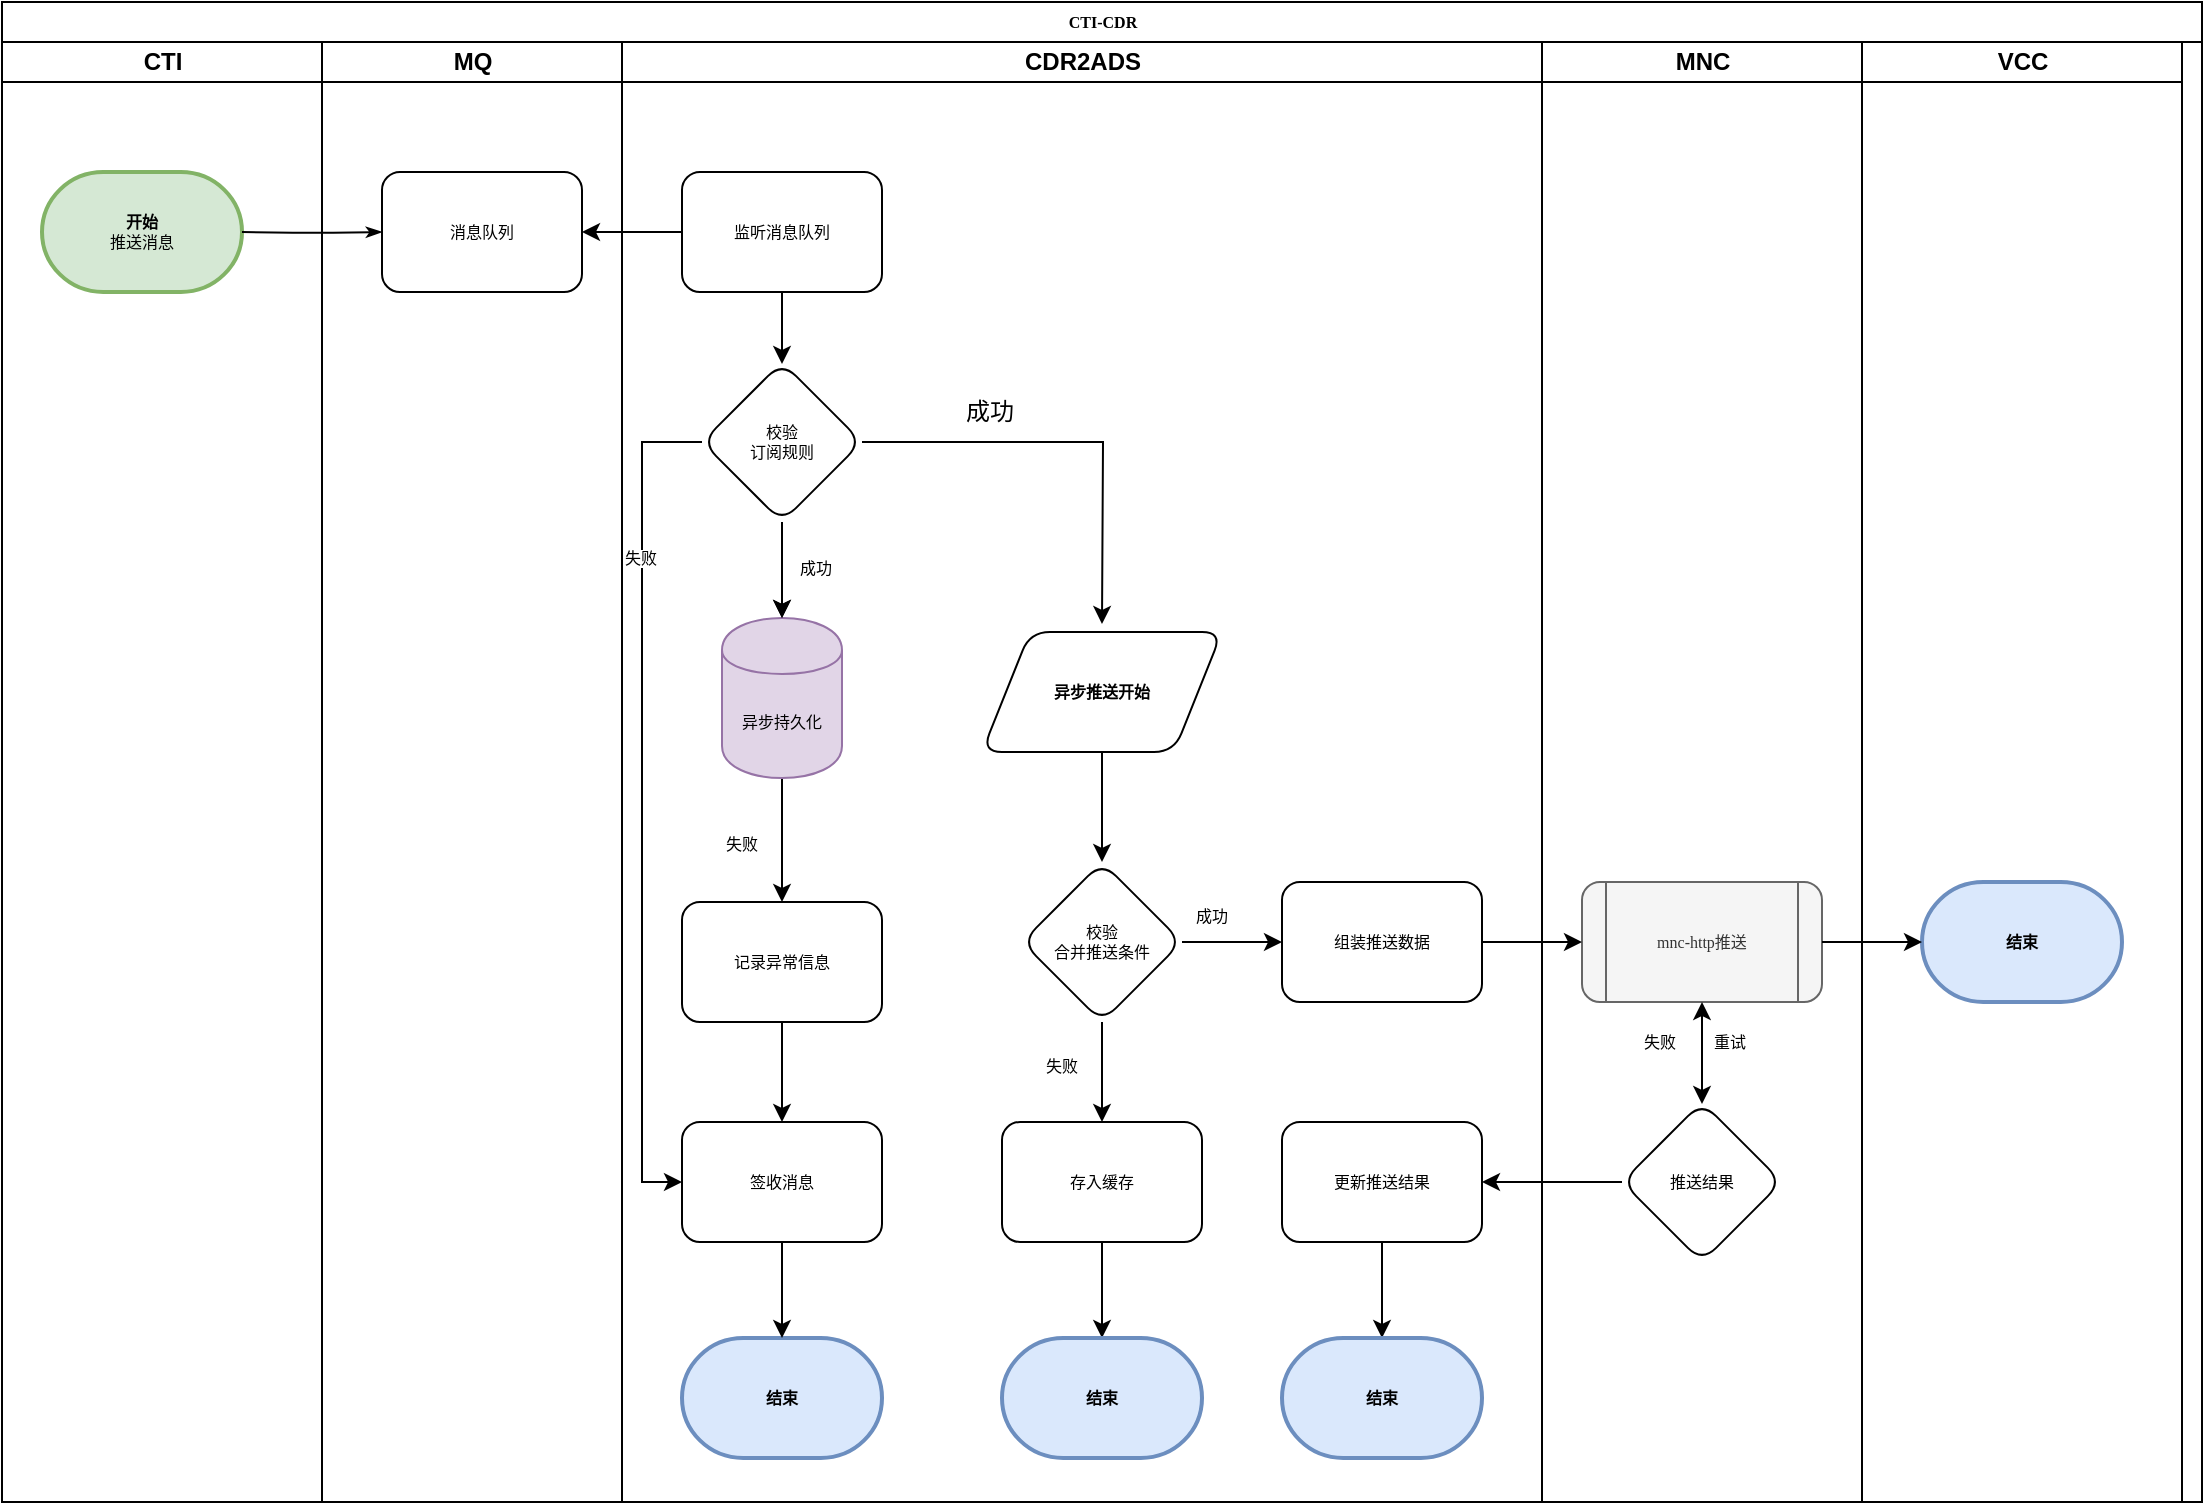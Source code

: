 <mxfile pages="1" version="11.2.8" type="github"><diagram name="Page-1" id="74e2e168-ea6b-b213-b513-2b3c1d86103e"><mxGraphModel dx="1278" dy="548" grid="1" gridSize="10" guides="1" tooltips="1" connect="1" arrows="1" fold="1" page="1" pageScale="1" pageWidth="1100" pageHeight="850" background="#ffffff" math="0" shadow="0"><root><mxCell id="0"/><mxCell id="1" parent="0"/><mxCell id="77e6c97f196da883-1" value="CTI-CDR" style="swimlane;html=1;childLayout=stackLayout;startSize=20;rounded=0;shadow=0;labelBackgroundColor=none;strokeColor=#000000;strokeWidth=1;fillColor=#ffffff;fontFamily=Verdana;fontSize=8;fontColor=#000000;align=center;" parent="1" vertex="1"><mxGeometry x="70" y="39" width="1100" height="750" as="geometry"/></mxCell><mxCell id="77e6c97f196da883-2" value="CTI" style="swimlane;html=1;startSize=20;" parent="77e6c97f196da883-1" vertex="1"><mxGeometry y="20" width="160" height="730" as="geometry"/></mxCell><mxCell id="PAHui-X02Ao2DcyTZwbI-2" value="&lt;b&gt;开始&lt;/b&gt;&lt;br&gt;推送消息" style="strokeWidth=2;html=1;shape=mxgraph.flowchart.terminator;whiteSpace=wrap;rounded=1;shadow=0;fontFamily=Verdana;fontSize=8;fillColor=#d5e8d4;strokeColor=#82b366;" parent="77e6c97f196da883-2" vertex="1"><mxGeometry x="20" y="65" width="100" height="60" as="geometry"/></mxCell><mxCell id="77e6c97f196da883-26" style="edgeStyle=orthogonalEdgeStyle;rounded=1;html=1;labelBackgroundColor=none;startArrow=none;startFill=0;startSize=5;endArrow=classicThin;endFill=1;endSize=5;jettySize=auto;orthogonalLoop=1;strokeColor=#000000;strokeWidth=1;fontFamily=Verdana;fontSize=8;fontColor=#000000;" parent="77e6c97f196da883-1" target="77e6c97f196da883-11" edge="1"><mxGeometry relative="1" as="geometry"><mxPoint x="120" y="115" as="sourcePoint"/></mxGeometry></mxCell><mxCell id="77e6c97f196da883-3" value="MQ" style="swimlane;html=1;startSize=20;" parent="77e6c97f196da883-1" vertex="1"><mxGeometry x="160" y="20" width="150" height="730" as="geometry"/></mxCell><mxCell id="77e6c97f196da883-11" value="消息队列" style="rounded=1;whiteSpace=wrap;html=1;shadow=0;labelBackgroundColor=none;strokeColor=#000000;strokeWidth=1;fillColor=#ffffff;fontFamily=Verdana;fontSize=8;fontColor=#000000;align=center;" parent="77e6c97f196da883-3" vertex="1"><mxGeometry x="30" y="65" width="100" height="60" as="geometry"/></mxCell><mxCell id="77e6c97f196da883-4" value="CDR2ADS" style="swimlane;html=1;startSize=20;" parent="77e6c97f196da883-1" vertex="1"><mxGeometry x="310" y="20" width="460" height="730" as="geometry"/></mxCell><mxCell id="PAHui-X02Ao2DcyTZwbI-20" value="" style="edgeStyle=orthogonalEdgeStyle;rounded=0;orthogonalLoop=1;jettySize=auto;html=1;fontFamily=Verdana;fontSize=8;" parent="77e6c97f196da883-4" source="77e6c97f196da883-12" edge="1"><mxGeometry relative="1" as="geometry"><mxPoint x="80" y="161" as="targetPoint"/></mxGeometry></mxCell><mxCell id="77e6c97f196da883-12" value="监听消息队列" style="rounded=1;whiteSpace=wrap;html=1;shadow=0;labelBackgroundColor=none;strokeColor=#000000;strokeWidth=1;fillColor=#ffffff;fontFamily=Verdana;fontSize=8;fontColor=#000000;align=center;" parent="77e6c97f196da883-4" vertex="1"><mxGeometry x="30" y="65" width="100" height="60" as="geometry"/></mxCell><mxCell id="PAHui-X02Ao2DcyTZwbI-40" value="" style="edgeStyle=orthogonalEdgeStyle;rounded=0;orthogonalLoop=1;jettySize=auto;html=1;fontFamily=Verdana;fontSize=8;" parent="77e6c97f196da883-4" source="PAHui-X02Ao2DcyTZwbI-4" target="PAHui-X02Ao2DcyTZwbI-38" edge="1"><mxGeometry relative="1" as="geometry"/></mxCell><mxCell id="PAHui-X02Ao2DcyTZwbI-4" value="异步持久化" style="shape=cylinder;whiteSpace=wrap;html=1;boundedLbl=1;backgroundOutline=1;rounded=1;shadow=0;strokeWidth=1;fontFamily=Verdana;fontSize=8;fillColor=#e1d5e7;strokeColor=#9673a6;" parent="77e6c97f196da883-4" vertex="1"><mxGeometry x="50" y="288" width="60" height="80" as="geometry"/></mxCell><mxCell id="PAHui-X02Ao2DcyTZwbI-12" value="&lt;b&gt;结束&lt;/b&gt;" style="strokeWidth=2;html=1;shape=mxgraph.flowchart.terminator;whiteSpace=wrap;rounded=1;shadow=0;fontFamily=Verdana;fontSize=8;fillColor=#dae8fc;strokeColor=#6c8ebf;" parent="77e6c97f196da883-4" vertex="1"><mxGeometry x="30" y="648" width="100" height="60" as="geometry"/></mxCell><mxCell id="PAHui-X02Ao2DcyTZwbI-22" value="" style="edgeStyle=orthogonalEdgeStyle;rounded=0;orthogonalLoop=1;jettySize=auto;html=1;fontFamily=Verdana;fontSize=8;" parent="77e6c97f196da883-4" source="PAHui-X02Ao2DcyTZwbI-21" target="PAHui-X02Ao2DcyTZwbI-4" edge="1"><mxGeometry relative="1" as="geometry"/></mxCell><mxCell id="PAHui-X02Ao2DcyTZwbI-25" value="" style="edgeStyle=orthogonalEdgeStyle;rounded=0;orthogonalLoop=1;jettySize=auto;html=1;fontFamily=Verdana;fontSize=8;" parent="77e6c97f196da883-4" source="PAHui-X02Ao2DcyTZwbI-21" target="PAHui-X02Ao2DcyTZwbI-4" edge="1"><mxGeometry relative="1" as="geometry"/></mxCell><mxCell id="uM_nWFNrWdjnrlKrW1sl-2" value="" style="edgeStyle=orthogonalEdgeStyle;rounded=0;orthogonalLoop=1;jettySize=auto;html=1;" parent="77e6c97f196da883-4" source="PAHui-X02Ao2DcyTZwbI-21" edge="1"><mxGeometry relative="1" as="geometry"><mxPoint x="240" y="291" as="targetPoint"/></mxGeometry></mxCell><mxCell id="PAHui-X02Ao2DcyTZwbI-21" value="校验&lt;br&gt;订阅规则" style="rhombus;whiteSpace=wrap;html=1;rounded=1;shadow=0;strokeWidth=1;fontFamily=Verdana;fontSize=8;" parent="77e6c97f196da883-4" vertex="1"><mxGeometry x="40" y="160" width="80" height="80" as="geometry"/></mxCell><mxCell id="PAHui-X02Ao2DcyTZwbI-37" value="" style="edgeStyle=orthogonalEdgeStyle;rounded=0;orthogonalLoop=1;jettySize=auto;html=1;fontFamily=Verdana;fontSize=8;" parent="77e6c97f196da883-4" source="PAHui-X02Ao2DcyTZwbI-28" target="PAHui-X02Ao2DcyTZwbI-12" edge="1"><mxGeometry relative="1" as="geometry"/></mxCell><mxCell id="PAHui-X02Ao2DcyTZwbI-28" value="签收消息" style="rounded=1;whiteSpace=wrap;html=1;shadow=0;labelBackgroundColor=none;strokeColor=#000000;strokeWidth=1;fillColor=#ffffff;fontFamily=Verdana;fontSize=8;fontColor=#000000;align=center;" parent="77e6c97f196da883-4" vertex="1"><mxGeometry x="30" y="540" width="100" height="60" as="geometry"/></mxCell><mxCell id="PAHui-X02Ao2DcyTZwbI-39" value="" style="edgeStyle=orthogonalEdgeStyle;rounded=0;orthogonalLoop=1;jettySize=auto;html=1;fontFamily=Verdana;fontSize=8;" parent="77e6c97f196da883-4" source="PAHui-X02Ao2DcyTZwbI-38" target="PAHui-X02Ao2DcyTZwbI-28" edge="1"><mxGeometry relative="1" as="geometry"/></mxCell><mxCell id="PAHui-X02Ao2DcyTZwbI-38" value="记录异常信息" style="rounded=1;whiteSpace=wrap;html=1;shadow=0;labelBackgroundColor=none;strokeColor=#000000;strokeWidth=1;fillColor=#ffffff;fontFamily=Verdana;fontSize=8;fontColor=#000000;align=center;" parent="77e6c97f196da883-4" vertex="1"><mxGeometry x="30" y="430" width="100" height="60" as="geometry"/></mxCell><mxCell id="PAHui-X02Ao2DcyTZwbI-42" style="edgeStyle=orthogonalEdgeStyle;rounded=0;orthogonalLoop=1;jettySize=auto;html=1;fontFamily=Verdana;fontSize=8;entryX=0;entryY=0.5;entryDx=0;entryDy=0;" parent="77e6c97f196da883-4" source="PAHui-X02Ao2DcyTZwbI-21" target="PAHui-X02Ao2DcyTZwbI-28" edge="1"><mxGeometry relative="1" as="geometry"><mxPoint x="10" y="581" as="targetPoint"/><Array as="points"><mxPoint x="10" y="200"/><mxPoint x="10" y="570"/></Array></mxGeometry></mxCell><mxCell id="PAHui-X02Ao2DcyTZwbI-43" value="失败" style="text;html=1;resizable=0;points=[];align=center;verticalAlign=middle;labelBackgroundColor=#ffffff;fontSize=8;fontFamily=Verdana;" parent="PAHui-X02Ao2DcyTZwbI-42" vertex="1" connectable="0"><mxGeometry x="-0.581" y="-1" relative="1" as="geometry"><mxPoint as="offset"/></mxGeometry></mxCell><mxCell id="PAHui-X02Ao2DcyTZwbI-61" value="" style="edgeStyle=orthogonalEdgeStyle;rounded=0;orthogonalLoop=1;jettySize=auto;html=1;fontFamily=Verdana;fontSize=8;" parent="77e6c97f196da883-4" source="PAHui-X02Ao2DcyTZwbI-58" target="PAHui-X02Ao2DcyTZwbI-60" edge="1"><mxGeometry relative="1" as="geometry"/></mxCell><mxCell id="PAHui-X02Ao2DcyTZwbI-64" value="" style="edgeStyle=orthogonalEdgeStyle;rounded=0;orthogonalLoop=1;jettySize=auto;html=1;fontFamily=Verdana;fontSize=8;" parent="77e6c97f196da883-4" source="PAHui-X02Ao2DcyTZwbI-58" target="PAHui-X02Ao2DcyTZwbI-63" edge="1"><mxGeometry relative="1" as="geometry"/></mxCell><mxCell id="PAHui-X02Ao2DcyTZwbI-58" value="校验&lt;br&gt;合并推送条件" style="rhombus;whiteSpace=wrap;html=1;rounded=1;shadow=0;strokeWidth=1;fontFamily=Verdana;fontSize=8;" parent="77e6c97f196da883-4" vertex="1"><mxGeometry x="200" y="410" width="80" height="80" as="geometry"/></mxCell><mxCell id="PAHui-X02Ao2DcyTZwbI-60" value="组装推送数据" style="rounded=1;whiteSpace=wrap;html=1;shadow=0;labelBackgroundColor=none;strokeColor=#000000;strokeWidth=1;fillColor=#ffffff;fontFamily=Verdana;fontSize=8;fontColor=#000000;align=center;" parent="77e6c97f196da883-4" vertex="1"><mxGeometry x="330" y="420" width="100" height="60" as="geometry"/></mxCell><mxCell id="PAHui-X02Ao2DcyTZwbI-62" value="成功" style="text;html=1;resizable=0;points=[];autosize=1;align=left;verticalAlign=top;spacingTop=-4;fontSize=8;fontFamily=Verdana;" parent="77e6c97f196da883-4" vertex="1"><mxGeometry x="285" y="430" width="30" height="10" as="geometry"/></mxCell><mxCell id="PAHui-X02Ao2DcyTZwbI-67" value="" style="edgeStyle=orthogonalEdgeStyle;rounded=0;orthogonalLoop=1;jettySize=auto;html=1;fontFamily=Verdana;fontSize=8;" parent="77e6c97f196da883-4" source="PAHui-X02Ao2DcyTZwbI-63" target="PAHui-X02Ao2DcyTZwbI-66" edge="1"><mxGeometry relative="1" as="geometry"/></mxCell><mxCell id="PAHui-X02Ao2DcyTZwbI-63" value="存入缓存" style="rounded=1;whiteSpace=wrap;html=1;shadow=0;labelBackgroundColor=none;strokeColor=#000000;strokeWidth=1;fillColor=#ffffff;fontFamily=Verdana;fontSize=8;fontColor=#000000;align=center;" parent="77e6c97f196da883-4" vertex="1"><mxGeometry x="190" y="540" width="100" height="60" as="geometry"/></mxCell><mxCell id="PAHui-X02Ao2DcyTZwbI-66" value="&lt;b&gt;结束&lt;/b&gt;" style="strokeWidth=2;html=1;shape=mxgraph.flowchart.terminator;whiteSpace=wrap;rounded=1;shadow=0;fontFamily=Verdana;fontSize=8;fillColor=#dae8fc;strokeColor=#6c8ebf;" parent="77e6c97f196da883-4" vertex="1"><mxGeometry x="190" y="648" width="100" height="60" as="geometry"/></mxCell><mxCell id="PAHui-X02Ao2DcyTZwbI-105" value="" style="edgeStyle=orthogonalEdgeStyle;rounded=0;orthogonalLoop=1;jettySize=auto;html=1;fontFamily=Verdana;fontSize=8;" parent="77e6c97f196da883-4" source="PAHui-X02Ao2DcyTZwbI-103" target="PAHui-X02Ao2DcyTZwbI-104" edge="1"><mxGeometry relative="1" as="geometry"/></mxCell><mxCell id="PAHui-X02Ao2DcyTZwbI-103" value="更新推送结果" style="rounded=1;whiteSpace=wrap;html=1;shadow=0;labelBackgroundColor=none;strokeColor=#000000;strokeWidth=1;fillColor=#ffffff;fontFamily=Verdana;fontSize=8;fontColor=#000000;align=center;" parent="77e6c97f196da883-4" vertex="1"><mxGeometry x="330" y="540" width="100" height="60" as="geometry"/></mxCell><mxCell id="PAHui-X02Ao2DcyTZwbI-104" value="&lt;b&gt;结束&lt;/b&gt;" style="strokeWidth=2;html=1;shape=mxgraph.flowchart.terminator;whiteSpace=wrap;rounded=1;shadow=0;fontFamily=Verdana;fontSize=8;fillColor=#dae8fc;strokeColor=#6c8ebf;" parent="77e6c97f196da883-4" vertex="1"><mxGeometry x="330" y="648" width="100" height="60" as="geometry"/></mxCell><mxCell id="PAHui-X02Ao2DcyTZwbI-65" value="失败" style="text;html=1;resizable=0;points=[];autosize=1;align=left;verticalAlign=top;spacingTop=-4;fontSize=8;fontFamily=Verdana;" parent="77e6c97f196da883-4" vertex="1"><mxGeometry x="210" y="505" width="30" height="10" as="geometry"/></mxCell><mxCell id="PAHui-X02Ao2DcyTZwbI-41" value="失败" style="text;html=1;resizable=0;points=[];autosize=1;align=left;verticalAlign=top;spacingTop=-4;fontSize=8;fontFamily=Verdana;" parent="77e6c97f196da883-4" vertex="1"><mxGeometry x="50" y="394" width="30" height="10" as="geometry"/></mxCell><mxCell id="uM_nWFNrWdjnrlKrW1sl-3" value="成功" style="text;html=1;resizable=0;points=[];autosize=1;align=left;verticalAlign=top;spacingTop=-4;" parent="77e6c97f196da883-4" vertex="1"><mxGeometry x="170" y="175" width="40" height="20" as="geometry"/></mxCell><mxCell id="77e6c97f196da883-5" value="MNC" style="swimlane;html=1;startSize=20;" parent="77e6c97f196da883-1" vertex="1"><mxGeometry x="770" y="20" width="160" height="730" as="geometry"/></mxCell><mxCell id="PAHui-X02Ao2DcyTZwbI-71" value="mnc-http推送" style="shape=process;whiteSpace=wrap;html=1;backgroundOutline=1;rounded=1;shadow=0;strokeWidth=1;fontFamily=Verdana;fontSize=8;fillColor=#f5f5f5;strokeColor=#666666;fontColor=#333333;" parent="77e6c97f196da883-5" vertex="1"><mxGeometry x="20" y="420" width="120" height="60" as="geometry"/></mxCell><mxCell id="PAHui-X02Ao2DcyTZwbI-106" value="推送结果" style="rhombus;whiteSpace=wrap;html=1;rounded=1;shadow=0;strokeWidth=1;fontFamily=Verdana;fontSize=8;" parent="77e6c97f196da883-5" vertex="1"><mxGeometry x="40" y="530" width="80" height="80" as="geometry"/></mxCell><mxCell id="PAHui-X02Ao2DcyTZwbI-112" value="重试" style="text;html=1;resizable=0;points=[];autosize=1;align=left;verticalAlign=top;spacingTop=-4;fontSize=8;fontFamily=Verdana;" parent="77e6c97f196da883-5" vertex="1"><mxGeometry x="84" y="493" width="30" height="10" as="geometry"/></mxCell><mxCell id="PAHui-X02Ao2DcyTZwbI-113" value="" style="endArrow=classic;startArrow=classic;html=1;fontFamily=Verdana;fontSize=8;entryX=0.5;entryY=1;entryDx=0;entryDy=0;" parent="77e6c97f196da883-5" target="PAHui-X02Ao2DcyTZwbI-71" edge="1"><mxGeometry width="50" height="50" relative="1" as="geometry"><mxPoint x="80" y="531" as="sourcePoint"/><mxPoint x="105" y="480" as="targetPoint"/></mxGeometry></mxCell><mxCell id="77e6c97f196da883-6" value="VCC" style="swimlane;html=1;startSize=20;" parent="77e6c97f196da883-1" vertex="1"><mxGeometry x="930" y="20" width="160" height="730" as="geometry"/></mxCell><mxCell id="PAHui-X02Ao2DcyTZwbI-99" value="&lt;b&gt;结束&lt;/b&gt;" style="strokeWidth=2;html=1;shape=mxgraph.flowchart.terminator;whiteSpace=wrap;rounded=1;shadow=0;fontFamily=Verdana;fontSize=8;fillColor=#dae8fc;strokeColor=#6c8ebf;" parent="77e6c97f196da883-6" vertex="1"><mxGeometry x="30" y="420" width="100" height="60" as="geometry"/></mxCell><mxCell id="PAHui-X02Ao2DcyTZwbI-3" value="" style="edgeStyle=orthogonalEdgeStyle;rounded=0;orthogonalLoop=1;jettySize=auto;html=1;fontFamily=Verdana;fontSize=8;" parent="77e6c97f196da883-1" source="77e6c97f196da883-12" target="77e6c97f196da883-11" edge="1"><mxGeometry relative="1" as="geometry"/></mxCell><mxCell id="PAHui-X02Ao2DcyTZwbI-72" value="" style="edgeStyle=orthogonalEdgeStyle;rounded=0;orthogonalLoop=1;jettySize=auto;html=1;fontFamily=Verdana;fontSize=8;" parent="77e6c97f196da883-1" source="PAHui-X02Ao2DcyTZwbI-60" target="PAHui-X02Ao2DcyTZwbI-71" edge="1"><mxGeometry relative="1" as="geometry"/></mxCell><mxCell id="PAHui-X02Ao2DcyTZwbI-100" value="" style="edgeStyle=orthogonalEdgeStyle;rounded=0;orthogonalLoop=1;jettySize=auto;html=1;fontFamily=Verdana;fontSize=8;" parent="77e6c97f196da883-1" source="PAHui-X02Ao2DcyTZwbI-71" target="PAHui-X02Ao2DcyTZwbI-99" edge="1"><mxGeometry relative="1" as="geometry"/></mxCell><mxCell id="PAHui-X02Ao2DcyTZwbI-107" value="" style="edgeStyle=orthogonalEdgeStyle;rounded=0;orthogonalLoop=1;jettySize=auto;html=1;fontFamily=Verdana;fontSize=8;" parent="77e6c97f196da883-1" source="PAHui-X02Ao2DcyTZwbI-106" target="PAHui-X02Ao2DcyTZwbI-103" edge="1"><mxGeometry relative="1" as="geometry"/></mxCell><mxCell id="PAHui-X02Ao2DcyTZwbI-26" value="成功" style="text;html=1;resizable=0;points=[];autosize=1;align=left;verticalAlign=top;spacingTop=-4;fontSize=8;fontFamily=Verdana;" parent="1" vertex="1"><mxGeometry x="467" y="315" width="30" height="10" as="geometry"/></mxCell><mxCell id="PAHui-X02Ao2DcyTZwbI-59" value="" style="edgeStyle=orthogonalEdgeStyle;rounded=0;orthogonalLoop=1;jettySize=auto;html=1;fontFamily=Verdana;fontSize=8;" parent="1" source="PAHui-X02Ao2DcyTZwbI-56" target="PAHui-X02Ao2DcyTZwbI-58" edge="1"><mxGeometry relative="1" as="geometry"/></mxCell><mxCell id="PAHui-X02Ao2DcyTZwbI-56" value="&lt;b&gt;异步推送开始&lt;/b&gt;" style="shape=parallelogram;perimeter=parallelogramPerimeter;whiteSpace=wrap;html=1;rounded=1;shadow=0;strokeWidth=1;fontFamily=Verdana;fontSize=8;" parent="1" vertex="1"><mxGeometry x="560" y="354" width="120" height="60" as="geometry"/></mxCell><mxCell id="PAHui-X02Ao2DcyTZwbI-111" value="失败" style="text;html=1;resizable=0;points=[];autosize=1;align=left;verticalAlign=top;spacingTop=-4;fontSize=8;fontFamily=Verdana;" parent="1" vertex="1"><mxGeometry x="889" y="552" width="30" height="10" as="geometry"/></mxCell></root></mxGraphModel></diagram></mxfile>